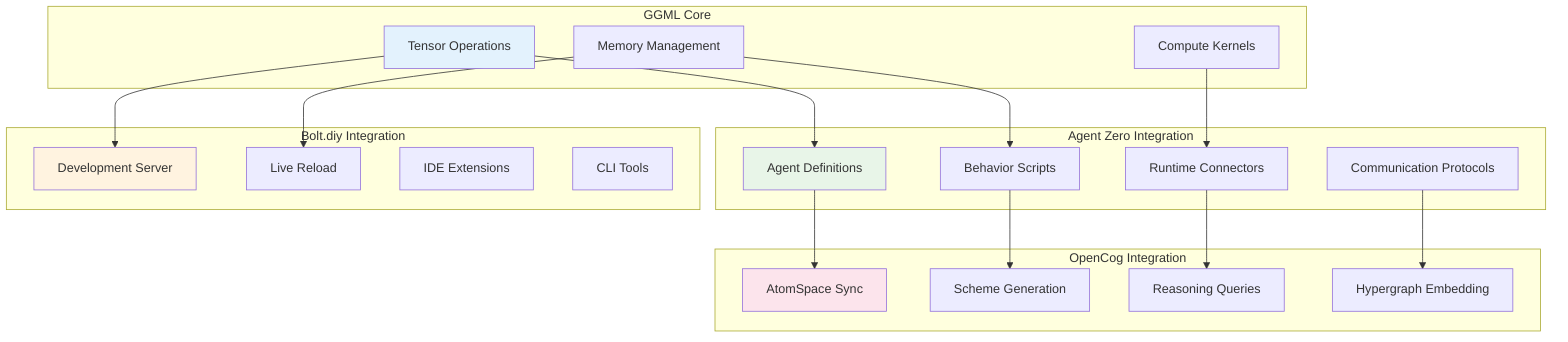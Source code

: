 graph TB
    subgraph "GGML Core"
        G1[Tensor Operations]
        G2[Memory Management]
        G3[Compute Kernels]
    end
    
    subgraph "Agent Zero Integration"
        A1[Agent Definitions]
        A2[Behavior Scripts]
        A3[Runtime Connectors]
        A4[Communication Protocols]
    end
    
    subgraph "Bolt.diy Integration"
        B1[Development Server]
        B2[Live Reload]
        B3[IDE Extensions]
        B4[CLI Tools]
    end
    
    subgraph "OpenCog Integration"
        O1[AtomSpace Sync]
        O2[Scheme Generation]
        O3[Reasoning Queries]
        O4[Hypergraph Embedding]
    end
    
    G1 --> A1
    G2 --> A2
    G3 --> A3
    
    G1 --> B1
    G2 --> B2
    
    A1 --> O1
    A2 --> O2
    A3 --> O3
    A4 --> O4
    
    style G1 fill:#e3f2fd
    style A1 fill:#e8f5e8
    style B1 fill:#fff3e0
    style O1 fill:#fce4ec